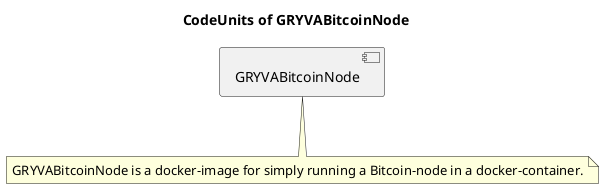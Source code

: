 @startuml CodeUnits-Overview
title CodeUnits of GRYVABitcoinNode

[GRYVABitcoinNode]
note as GRYVABitcoinNodeNote
  GRYVABitcoinNode is a docker-image for simply running a Bitcoin-node in a docker-container.
end note
GRYVABitcoinNode .. GRYVABitcoinNodeNote


@enduml